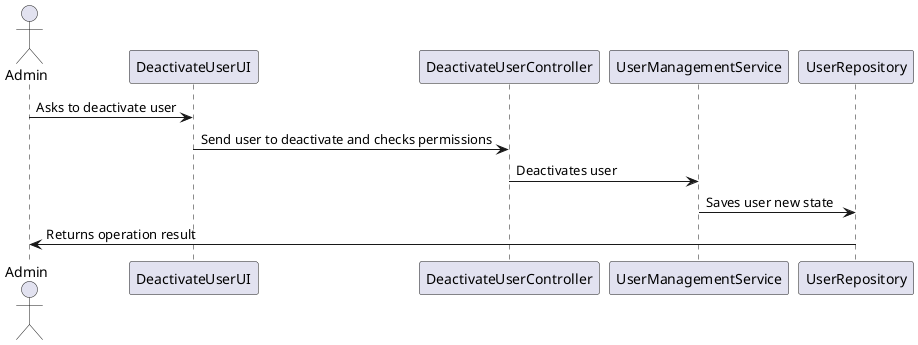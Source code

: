 @startuml
skinparam linetype ortho
skinparam package {
  BackgroundColor #AED6F1
  BorderColor Black
}

actor "Admin" as CRM
participant "DeactivateUserUI" as UI
participant "DeactivateUserController" as Controller
participant "UserManagementService" as Service
participant "UserRepository" as registry


    CRM -> UI : Asks to deactivate user
    UI -> Controller : Send user to deactivate and checks permissions
    Controller -> Service : Deactivates user
    Service -> registry : Saves user new state
    registry -> CRM :  Returns operation result

@enduml

